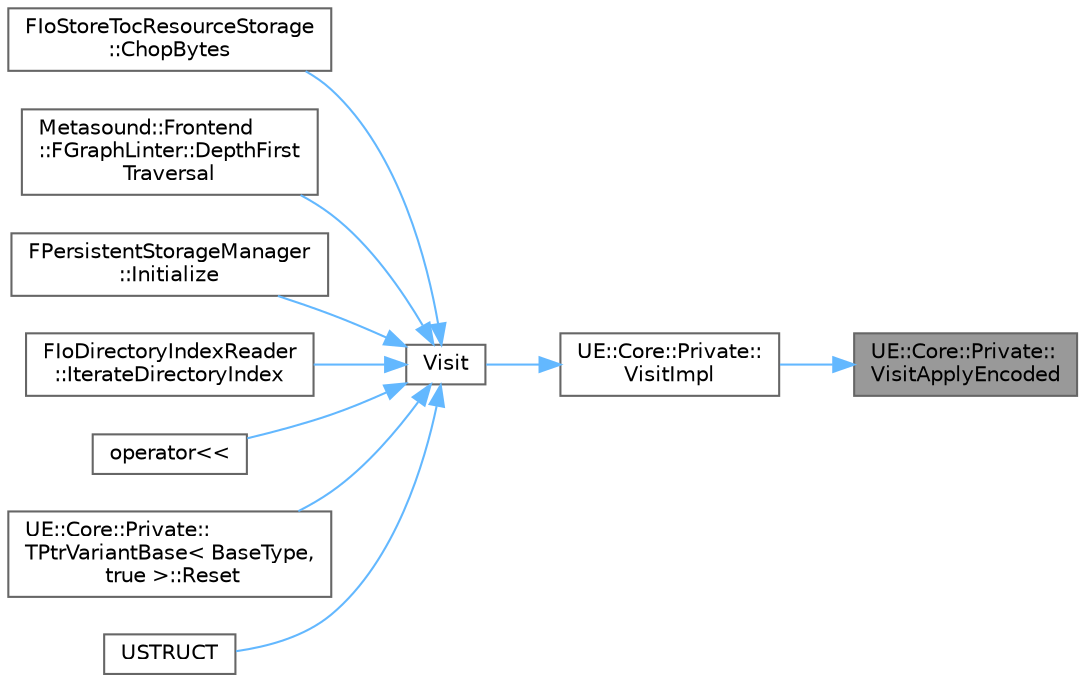 digraph "UE::Core::Private::VisitApplyEncoded"
{
 // INTERACTIVE_SVG=YES
 // LATEX_PDF_SIZE
  bgcolor="transparent";
  edge [fontname=Helvetica,fontsize=10,labelfontname=Helvetica,labelfontsize=10];
  node [fontname=Helvetica,fontsize=10,shape=box,height=0.2,width=0.4];
  rankdir="RL";
  Node1 [id="Node000001",label="UE::Core::Private::\lVisitApplyEncoded",height=0.2,width=0.4,color="gray40", fillcolor="grey60", style="filled", fontcolor="black",tooltip="Invocation detail for a single combination of stored variant indices."];
  Node1 -> Node2 [id="edge1_Node000001_Node000002",dir="back",color="steelblue1",style="solid",tooltip=" "];
  Node2 [id="Node000002",label="UE::Core::Private::\lVisitImpl",height=0.2,width=0.4,color="grey40", fillcolor="white", style="filled",URL="$d1/de6/namespaceUE_1_1Core_1_1Private.html#a825b33de4131f89823e9fcd0f152af8f",tooltip="Implementation detail for Visit(Callable, Variants...)."];
  Node2 -> Node3 [id="edge2_Node000002_Node000003",dir="back",color="steelblue1",style="solid",tooltip=" "];
  Node3 [id="Node000003",label="Visit",height=0.2,width=0.4,color="grey40", fillcolor="white", style="filled",URL="$d2/d16/TVariant_8h.html#a243a989a9dd34d525f29d877fd9ae64f",tooltip="Apply a visitor function to the list of variants."];
  Node3 -> Node4 [id="edge3_Node000003_Node000004",dir="back",color="steelblue1",style="solid",tooltip=" "];
  Node4 [id="Node000004",label="FIoStoreTocResourceStorage\l::ChopBytes",height=0.2,width=0.4,color="grey40", fillcolor="white", style="filled",URL="$d1/d5c/structFIoStoreTocResourceStorage.html#aefddc613d10b79c75782fa6d8f298cfd",tooltip=" "];
  Node3 -> Node5 [id="edge4_Node000003_Node000005",dir="back",color="steelblue1",style="solid",tooltip=" "];
  Node5 [id="Node000005",label="Metasound::Frontend\l::FGraphLinter::DepthFirst\lTraversal",height=0.2,width=0.4,color="grey40", fillcolor="white", style="filled",URL="$dc/d94/classMetasound_1_1Frontend_1_1FGraphLinter.html#abf8305cc52013ea819bc45fedb2d49cd",tooltip="Visits nodes using depth first traversals."];
  Node3 -> Node6 [id="edge5_Node000003_Node000006",dir="back",color="steelblue1",style="solid",tooltip=" "];
  Node6 [id="Node000006",label="FPersistentStorageManager\l::Initialize",height=0.2,width=0.4,color="grey40", fillcolor="white", style="filled",URL="$d5/ddb/classFPersistentStorageManager.html#a94fd1db5a0347546ed8148e12427c7d4",tooltip=" "];
  Node3 -> Node7 [id="edge6_Node000003_Node000007",dir="back",color="steelblue1",style="solid",tooltip=" "];
  Node7 [id="Node000007",label="FIoDirectoryIndexReader\l::IterateDirectoryIndex",height=0.2,width=0.4,color="grey40", fillcolor="white", style="filled",URL="$d2/da1/classFIoDirectoryIndexReader.html#afe354217ef4015b541224bfda94fd746",tooltip=" "];
  Node3 -> Node8 [id="edge7_Node000003_Node000008",dir="back",color="steelblue1",style="solid",tooltip=" "];
  Node8 [id="Node000008",label="operator\<\<",height=0.2,width=0.4,color="grey40", fillcolor="white", style="filled",URL="$d2/d16/TVariant_8h.html#a0c09561de60fa8947569e3343a58e43d",tooltip="Serialization function for TVariants."];
  Node3 -> Node9 [id="edge8_Node000003_Node000009",dir="back",color="steelblue1",style="solid",tooltip=" "];
  Node9 [id="Node000009",label="UE::Core::Private::\lTPtrVariantBase\< BaseType,\l true \>::Reset",height=0.2,width=0.4,color="grey40", fillcolor="white", style="filled",URL="$df/dbd/structUE_1_1Core_1_1Private_1_1TPtrVariantBase.html#aebe0a33e0a571e197f8c84ffee8e4a05",tooltip=" "];
  Node3 -> Node10 [id="edge9_Node000003_Node000010",dir="back",color="steelblue1",style="solid",tooltip=" "];
  Node10 [id="Node000010",label="USTRUCT",height=0.2,width=0.4,color="grey40", fillcolor="white", style="filled",URL="$d6/dc6/StructUtils_2InstancedStruct_8h.html#adcb2836d5087af74eeea9038a8366299",tooltip="FInstancedStruct works similarly as instanced UObject* property but is USTRUCTs."];
}
